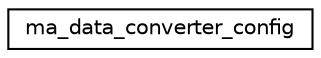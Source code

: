 digraph "Graphical Class Hierarchy"
{
 // LATEX_PDF_SIZE
  edge [fontname="Helvetica",fontsize="10",labelfontname="Helvetica",labelfontsize="10"];
  node [fontname="Helvetica",fontsize="10",shape=record];
  rankdir="LR";
  Node0 [label="ma_data_converter_config",height=0.2,width=0.4,color="black", fillcolor="white", style="filled",URL="$structma__data__converter__config.html",tooltip=" "];
}

